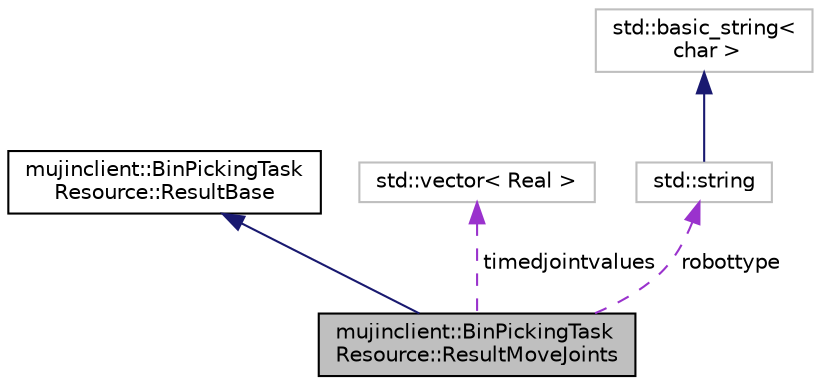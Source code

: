 digraph "mujinclient::BinPickingTaskResource::ResultMoveJoints"
{
  bgcolor="transparent";
  edge [fontname="Helvetica",fontsize="10",labelfontname="Helvetica",labelfontsize="10"];
  node [fontname="Helvetica",fontsize="10",shape=record];
  Node1 [label="mujinclient::BinPickingTask\lResource::ResultMoveJoints",height=0.2,width=0.4,color="black", fillcolor="grey75", style="filled" fontcolor="black"];
  Node2 -> Node1 [dir="back",color="midnightblue",fontsize="10",style="solid",fontname="Helvetica"];
  Node2 [label="mujinclient::BinPickingTask\lResource::ResultBase",height=0.2,width=0.4,color="black",URL="$structmujinclient_1_1BinPickingTaskResource_1_1ResultBase.html"];
  Node3 -> Node1 [dir="back",color="darkorchid3",fontsize="10",style="dashed",label=" timedjointvalues" ,fontname="Helvetica"];
  Node3 [label="std::vector\< Real \>",height=0.2,width=0.4,color="grey75"];
  Node4 -> Node1 [dir="back",color="darkorchid3",fontsize="10",style="dashed",label=" robottype" ,fontname="Helvetica"];
  Node4 [label="std::string",height=0.2,width=0.4,color="grey75",tooltip="STL class."];
  Node5 -> Node4 [dir="back",color="midnightblue",fontsize="10",style="solid",fontname="Helvetica"];
  Node5 [label="std::basic_string\<\l char \>",height=0.2,width=0.4,color="grey75",tooltip="STL class."];
}
